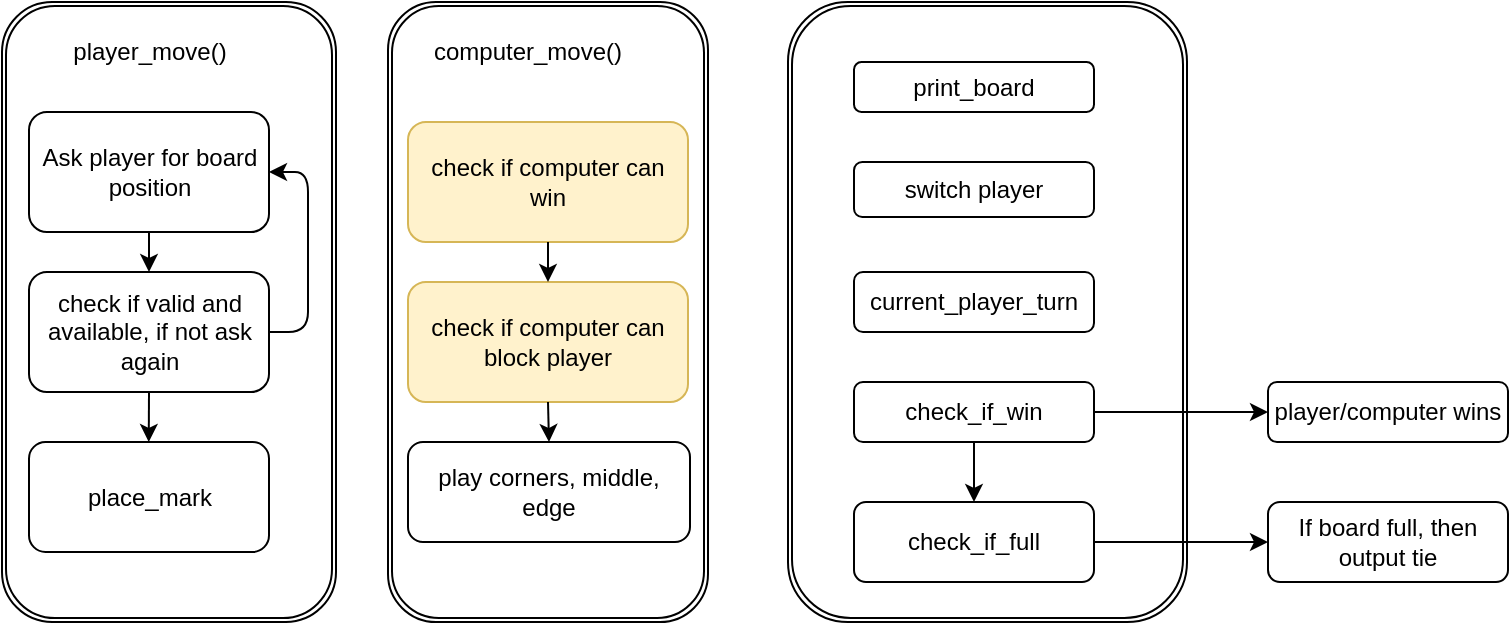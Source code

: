 <mxfile version="14.9.2" type="device"><diagram id="C5RBs43oDa-KdzZeNtuy" name="Page-1"><mxGraphModel dx="1269" dy="842" grid="1" gridSize="10" guides="1" tooltips="1" connect="1" arrows="1" fold="1" page="1" pageScale="1" pageWidth="827" pageHeight="1169" math="0" shadow="0"><root><mxCell id="WIyWlLk6GJQsqaUBKTNV-0"/><mxCell id="WIyWlLk6GJQsqaUBKTNV-1" parent="WIyWlLk6GJQsqaUBKTNV-0"/><mxCell id="YVTUXROK0VWoqkQs0eHJ-22" value="" style="shape=ext;double=1;rounded=1;whiteSpace=wrap;html=1;" parent="WIyWlLk6GJQsqaUBKTNV-1" vertex="1"><mxGeometry x="443" y="90" width="199.5" height="310" as="geometry"/></mxCell><mxCell id="YVTUXROK0VWoqkQs0eHJ-8" value="" style="shape=ext;double=1;rounded=1;whiteSpace=wrap;html=1;" parent="WIyWlLk6GJQsqaUBKTNV-1" vertex="1"><mxGeometry x="50" y="90" width="167" height="310" as="geometry"/></mxCell><mxCell id="YVTUXROK0VWoqkQs0eHJ-10" value="" style="shape=ext;double=1;rounded=1;whiteSpace=wrap;html=1;" parent="WIyWlLk6GJQsqaUBKTNV-1" vertex="1"><mxGeometry x="243" y="90" width="160" height="310" as="geometry"/></mxCell><mxCell id="3vmBsPMp6QVI4ewrq-XV-2" value="Ask player for board position" style="rounded=1;whiteSpace=wrap;html=1;" parent="WIyWlLk6GJQsqaUBKTNV-1" vertex="1"><mxGeometry x="63.5" y="145" width="120" height="60" as="geometry"/></mxCell><mxCell id="3vmBsPMp6QVI4ewrq-XV-3" value="check if computer can win" style="rounded=1;whiteSpace=wrap;html=1;fillColor=#fff2cc;strokeColor=#d6b656;" parent="WIyWlLk6GJQsqaUBKTNV-1" vertex="1"><mxGeometry x="253" y="150" width="140" height="60" as="geometry"/></mxCell><mxCell id="3vmBsPMp6QVI4ewrq-XV-4" value="check if computer can block player" style="rounded=1;whiteSpace=wrap;html=1;fillColor=#fff2cc;strokeColor=#d6b656;" parent="WIyWlLk6GJQsqaUBKTNV-1" vertex="1"><mxGeometry x="253" y="230" width="140" height="60" as="geometry"/></mxCell><mxCell id="3vmBsPMp6QVI4ewrq-XV-7" value="check if valid and available, if not ask again" style="rounded=1;whiteSpace=wrap;html=1;" parent="WIyWlLk6GJQsqaUBKTNV-1" vertex="1"><mxGeometry x="63.5" y="225" width="120" height="60" as="geometry"/></mxCell><mxCell id="3vmBsPMp6QVI4ewrq-XV-8" value="check_if_full" style="rounded=1;whiteSpace=wrap;html=1;" parent="WIyWlLk6GJQsqaUBKTNV-1" vertex="1"><mxGeometry x="476" y="340" width="120" height="40" as="geometry"/></mxCell><mxCell id="3vmBsPMp6QVI4ewrq-XV-9" value="If board full, then output tie" style="rounded=1;whiteSpace=wrap;html=1;" parent="WIyWlLk6GJQsqaUBKTNV-1" vertex="1"><mxGeometry x="683" y="340" width="120" height="40" as="geometry"/></mxCell><mxCell id="3vmBsPMp6QVI4ewrq-XV-13" value="check_if_win" style="rounded=1;whiteSpace=wrap;html=1;" parent="WIyWlLk6GJQsqaUBKTNV-1" vertex="1"><mxGeometry x="476" y="280" width="120" height="30" as="geometry"/></mxCell><mxCell id="3vmBsPMp6QVI4ewrq-XV-16" value="player/computer wins" style="rounded=1;whiteSpace=wrap;html=1;" parent="WIyWlLk6GJQsqaUBKTNV-1" vertex="1"><mxGeometry x="683" y="280" width="120" height="30" as="geometry"/></mxCell><mxCell id="3vmBsPMp6QVI4ewrq-XV-21" value="" style="endArrow=classic;html=1;startArrow=none;entryX=0;entryY=0.5;entryDx=0;entryDy=0;" parent="WIyWlLk6GJQsqaUBKTNV-1" source="3vmBsPMp6QVI4ewrq-XV-13" target="3vmBsPMp6QVI4ewrq-XV-16" edge="1"><mxGeometry width="50" height="50" relative="1" as="geometry"><mxPoint x="490" y="-120" as="sourcePoint"/><mxPoint x="901" y="140" as="targetPoint"/><Array as="points"/></mxGeometry></mxCell><mxCell id="3vmBsPMp6QVI4ewrq-XV-25" value="" style="endArrow=classic;html=1;entryX=0.5;entryY=0;entryDx=0;entryDy=0;exitX=0.5;exitY=1;exitDx=0;exitDy=0;" parent="WIyWlLk6GJQsqaUBKTNV-1" source="3vmBsPMp6QVI4ewrq-XV-2" target="3vmBsPMp6QVI4ewrq-XV-7" edge="1"><mxGeometry width="50" height="50" relative="1" as="geometry"><mxPoint x="253.5" y="55" as="sourcePoint"/><mxPoint x="253.5" y="75" as="targetPoint"/></mxGeometry></mxCell><mxCell id="3vmBsPMp6QVI4ewrq-XV-30" value="" style="endArrow=classic;html=1;entryX=0.5;entryY=0;entryDx=0;entryDy=0;exitX=0.5;exitY=1;exitDx=0;exitDy=0;" parent="WIyWlLk6GJQsqaUBKTNV-1" source="3vmBsPMp6QVI4ewrq-XV-3" target="3vmBsPMp6QVI4ewrq-XV-4" edge="1"><mxGeometry width="50" height="50" relative="1" as="geometry"><mxPoint x="143" y="180" as="sourcePoint"/><mxPoint x="143" y="200" as="targetPoint"/></mxGeometry></mxCell><mxCell id="YVTUXROK0VWoqkQs0eHJ-6" value="player_move()" style="text;html=1;strokeColor=none;fillColor=none;align=center;verticalAlign=middle;whiteSpace=wrap;rounded=0;" parent="WIyWlLk6GJQsqaUBKTNV-1" vertex="1"><mxGeometry x="93.5" y="105" width="60" height="20" as="geometry"/></mxCell><mxCell id="YVTUXROK0VWoqkQs0eHJ-12" value="" style="endArrow=classic;html=1;startArrow=none;entryX=0;entryY=0.5;entryDx=0;entryDy=0;exitX=1;exitY=0.5;exitDx=0;exitDy=0;" parent="WIyWlLk6GJQsqaUBKTNV-1" target="3vmBsPMp6QVI4ewrq-XV-9" edge="1" source="3vmBsPMp6QVI4ewrq-XV-8"><mxGeometry width="50" height="50" relative="1" as="geometry"><mxPoint x="795" y="230" as="sourcePoint"/><mxPoint x="908" y="240" as="targetPoint"/><Array as="points"/></mxGeometry></mxCell><mxCell id="YVTUXROK0VWoqkQs0eHJ-5" value="computer_move()" style="text;html=1;strokeColor=none;fillColor=none;align=center;verticalAlign=middle;whiteSpace=wrap;rounded=0;" parent="WIyWlLk6GJQsqaUBKTNV-1" vertex="1"><mxGeometry x="283" y="100" width="60" height="30" as="geometry"/></mxCell><mxCell id="YVTUXROK0VWoqkQs0eHJ-21" value="place_mark" style="rounded=1;whiteSpace=wrap;html=1;" parent="WIyWlLk6GJQsqaUBKTNV-1" vertex="1"><mxGeometry x="63.5" y="310" width="120" height="55" as="geometry"/></mxCell><mxCell id="YVTUXROK0VWoqkQs0eHJ-27" value="play corners, middle, edge" style="rounded=1;whiteSpace=wrap;html=1;" parent="WIyWlLk6GJQsqaUBKTNV-1" vertex="1"><mxGeometry x="253" y="310" width="141" height="50" as="geometry"/></mxCell><mxCell id="YVTUXROK0VWoqkQs0eHJ-28" value="" style="endArrow=classic;html=1;exitX=0.5;exitY=1;exitDx=0;exitDy=0;entryX=0.5;entryY=0;entryDx=0;entryDy=0;" parent="WIyWlLk6GJQsqaUBKTNV-1" source="3vmBsPMp6QVI4ewrq-XV-4" target="YVTUXROK0VWoqkQs0eHJ-27" edge="1"><mxGeometry width="50" height="50" relative="1" as="geometry"><mxPoint x="333" y="220" as="sourcePoint"/><mxPoint x="324" y="310" as="targetPoint"/></mxGeometry></mxCell><mxCell id="YVTUXROK0VWoqkQs0eHJ-30" value="switch player" style="rounded=1;whiteSpace=wrap;html=1;" parent="WIyWlLk6GJQsqaUBKTNV-1" vertex="1"><mxGeometry x="476" y="170" width="120" height="27.5" as="geometry"/></mxCell><mxCell id="YVTUXROK0VWoqkQs0eHJ-31" value="current_player_turn" style="rounded=1;whiteSpace=wrap;html=1;" parent="WIyWlLk6GJQsqaUBKTNV-1" vertex="1"><mxGeometry x="476" y="225" width="120" height="30" as="geometry"/></mxCell><mxCell id="YVTUXROK0VWoqkQs0eHJ-42" value="" style="endArrow=classic;html=1;entryX=0.5;entryY=0;entryDx=0;entryDy=0;" parent="WIyWlLk6GJQsqaUBKTNV-1" source="3vmBsPMp6QVI4ewrq-XV-13" target="3vmBsPMp6QVI4ewrq-XV-8" edge="1"><mxGeometry width="50" height="50" relative="1" as="geometry"><mxPoint x="712.5" y="240" as="sourcePoint"/><mxPoint x="762.5" y="190" as="targetPoint"/></mxGeometry></mxCell><mxCell id="pHQD9LdqvVMyl2CKeH4--0" value="print_board" style="rounded=1;whiteSpace=wrap;html=1;" vertex="1" parent="WIyWlLk6GJQsqaUBKTNV-1"><mxGeometry x="476" y="120" width="120" height="25" as="geometry"/></mxCell><mxCell id="pHQD9LdqvVMyl2CKeH4--1" value="" style="endArrow=classic;html=1;entryX=0.5;entryY=0;entryDx=0;entryDy=0;exitX=0.5;exitY=1;exitDx=0;exitDy=0;" edge="1" parent="WIyWlLk6GJQsqaUBKTNV-1" source="3vmBsPMp6QVI4ewrq-XV-7"><mxGeometry width="50" height="50" relative="1" as="geometry"><mxPoint x="123.38" y="290" as="sourcePoint"/><mxPoint x="123.38" y="310" as="targetPoint"/></mxGeometry></mxCell><mxCell id="pHQD9LdqvVMyl2CKeH4--4" value="" style="edgeStyle=segmentEdgeStyle;endArrow=classic;html=1;entryX=1;entryY=0.5;entryDx=0;entryDy=0;exitX=1;exitY=0.5;exitDx=0;exitDy=0;" edge="1" parent="WIyWlLk6GJQsqaUBKTNV-1" source="3vmBsPMp6QVI4ewrq-XV-7" target="3vmBsPMp6QVI4ewrq-XV-2"><mxGeometry width="50" height="50" relative="1" as="geometry"><mxPoint x="203" y="250" as="sourcePoint"/><mxPoint x="253" y="200" as="targetPoint"/><Array as="points"><mxPoint x="203" y="255"/><mxPoint x="203" y="175"/></Array></mxGeometry></mxCell></root></mxGraphModel></diagram></mxfile>